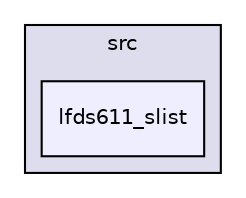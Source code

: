 digraph "UTIL/LFDS/liblfds6.1.1/liblfds611/src/lfds611_slist" {
  compound=true
  node [ fontsize="10", fontname="Helvetica"];
  edge [ labelfontsize="10", labelfontname="Helvetica"];
  subgraph clusterdir_0a655db9a85a50e8db662a80b99aeaaa {
    graph [ bgcolor="#ddddee", pencolor="black", label="src" fontname="Helvetica", fontsize="10", URL="dir_0a655db9a85a50e8db662a80b99aeaaa.html"]
  dir_f196cf33c866288eefdf92932e7b1f03 [shape=box, label="lfds611_slist", style="filled", fillcolor="#eeeeff", pencolor="black", URL="dir_f196cf33c866288eefdf92932e7b1f03.html"];
  }
}
